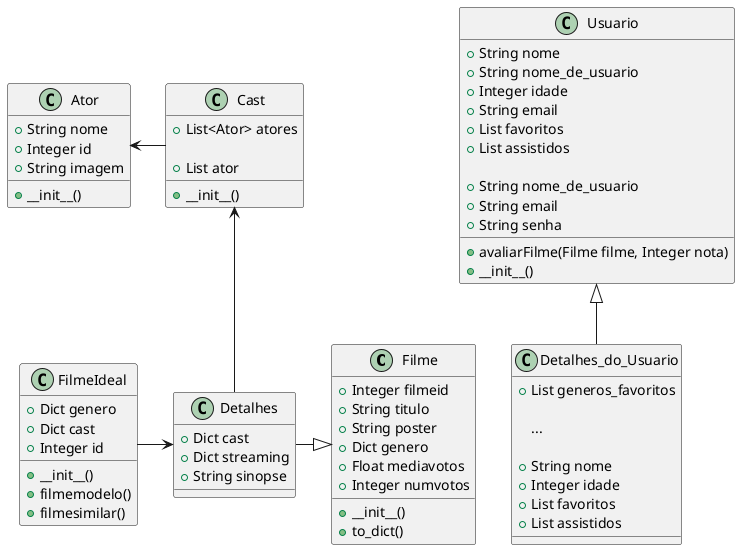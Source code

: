 @startuml Diagrama_de_Classses_KlimaX
        class Filme {
                +Integer filmeid
                +String titulo
                +String poster
                +Dict genero
                +Float mediavotos
                +Integer numvotos

                +__init__()
                +to_dict()
        }

        class Detalhes{
                +Dict cast
                +Dict streaming
                +String sinopse


        }

        class Cast{

                +List<Ator> atores

                +List ator

                +__init__()
        }

        class Ator {
                +String nome
                +Integer id
                +String imagem
                +__init__()
        }

        class Usuario {

                +String nome
                +String nome_de_usuario
                +Integer idade
                +String email
                +List favoritos
                +List assistidos
                +avaliarFilme(Filme filme, Integer nota)

                +String nome_de_usuario
                +String email
                +String senha

                +__init__()
        }
        class FilmeIdeal {
                +Dict genero
                +Dict cast
                +Integer id

                +__init__()
                +filmemodelo()
                +filmesimilar()
        }

        class Detalhes_do_Usuario extends Usuario {
                +List generos_favoritos

                ...

                +String nome
                +Integer idade
                +List favoritos
                +List assistidos


        }

        FilmeIdeal -> Detalhes
        Detalhes -|> Filme
        Cast <-- Detalhes
        Ator <- Cast

@enduml
